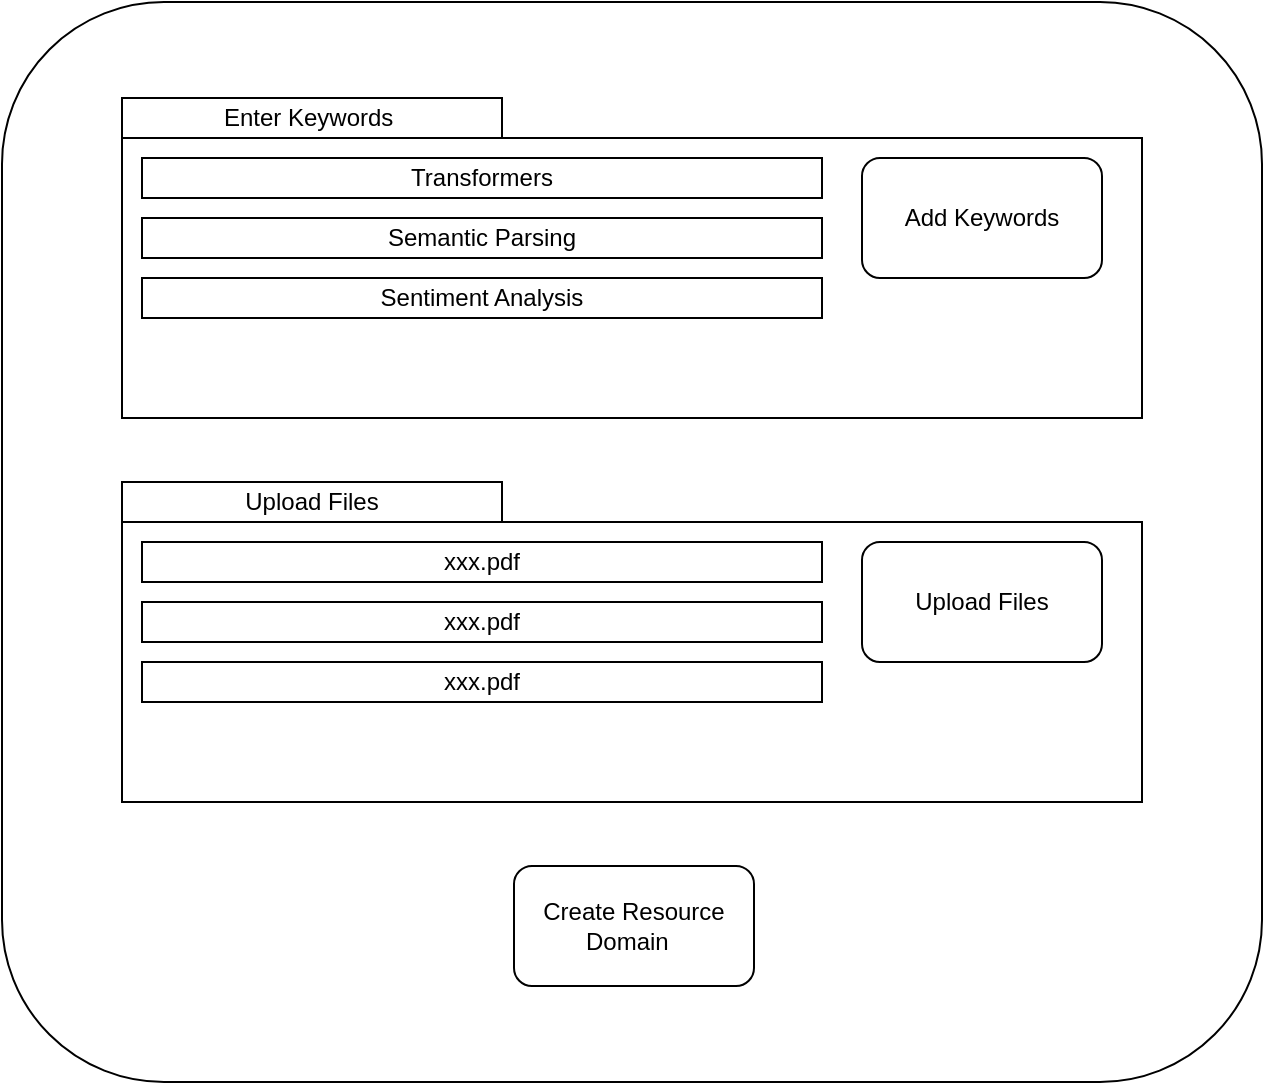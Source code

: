 <mxfile version="13.7.3" type="github">
  <diagram id="C5RBs43oDa-KdzZeNtuy" name="Page-1">
    <mxGraphModel dx="1047" dy="812" grid="1" gridSize="10" guides="1" tooltips="1" connect="1" arrows="1" fold="1" page="1" pageScale="1" pageWidth="827" pageHeight="1169" math="0" shadow="0">
      <root>
        <mxCell id="WIyWlLk6GJQsqaUBKTNV-0" />
        <mxCell id="WIyWlLk6GJQsqaUBKTNV-1" parent="WIyWlLk6GJQsqaUBKTNV-0" />
        <mxCell id="mqhKiFu5YFuA_Pw7x4gI-0" value="" style="group" vertex="1" connectable="0" parent="WIyWlLk6GJQsqaUBKTNV-1">
          <mxGeometry x="30" y="120" width="630" height="540" as="geometry" />
        </mxCell>
        <mxCell id="XRujS5yeMKPGucZoT4yX-9" value="" style="rounded=1;whiteSpace=wrap;html=1;" parent="mqhKiFu5YFuA_Pw7x4gI-0" vertex="1">
          <mxGeometry width="630" height="540" as="geometry" />
        </mxCell>
        <mxCell id="NUBPvpAzCJjT9DOlmw2v-7" value="" style="group" parent="mqhKiFu5YFuA_Pw7x4gI-0" vertex="1" connectable="0">
          <mxGeometry x="60" y="48" width="510" height="160" as="geometry" />
        </mxCell>
        <mxCell id="NUBPvpAzCJjT9DOlmw2v-3" value="" style="rounded=0;whiteSpace=wrap;html=1;" parent="NUBPvpAzCJjT9DOlmw2v-7" vertex="1">
          <mxGeometry y="20" width="510" height="140" as="geometry" />
        </mxCell>
        <mxCell id="NUBPvpAzCJjT9DOlmw2v-1" value="Transformers" style="rounded=0;whiteSpace=wrap;html=1;" parent="NUBPvpAzCJjT9DOlmw2v-7" vertex="1">
          <mxGeometry x="10" y="30" width="340" height="20" as="geometry" />
        </mxCell>
        <mxCell id="NUBPvpAzCJjT9DOlmw2v-2" value="Add Keywords" style="rounded=1;whiteSpace=wrap;html=1;" parent="NUBPvpAzCJjT9DOlmw2v-7" vertex="1">
          <mxGeometry x="370" y="30" width="120" height="60" as="geometry" />
        </mxCell>
        <mxCell id="NUBPvpAzCJjT9DOlmw2v-4" value="Sentiment Analysis" style="rounded=0;whiteSpace=wrap;html=1;" parent="NUBPvpAzCJjT9DOlmw2v-7" vertex="1">
          <mxGeometry x="10" y="90" width="340" height="20" as="geometry" />
        </mxCell>
        <mxCell id="NUBPvpAzCJjT9DOlmw2v-5" value="Semantic Parsing" style="rounded=0;whiteSpace=wrap;html=1;" parent="NUBPvpAzCJjT9DOlmw2v-7" vertex="1">
          <mxGeometry x="10" y="60" width="340" height="20" as="geometry" />
        </mxCell>
        <mxCell id="NUBPvpAzCJjT9DOlmw2v-6" value="Enter Keywords&amp;nbsp;" style="rounded=0;whiteSpace=wrap;html=1;" parent="NUBPvpAzCJjT9DOlmw2v-7" vertex="1">
          <mxGeometry width="190" height="20" as="geometry" />
        </mxCell>
        <mxCell id="XRujS5yeMKPGucZoT4yX-1" value="" style="group" parent="mqhKiFu5YFuA_Pw7x4gI-0" vertex="1" connectable="0">
          <mxGeometry x="60" y="240" width="510" height="160" as="geometry" />
        </mxCell>
        <mxCell id="XRujS5yeMKPGucZoT4yX-2" value="" style="rounded=0;whiteSpace=wrap;html=1;" parent="XRujS5yeMKPGucZoT4yX-1" vertex="1">
          <mxGeometry y="20" width="510" height="140" as="geometry" />
        </mxCell>
        <mxCell id="XRujS5yeMKPGucZoT4yX-3" value="xxx.pdf" style="rounded=0;whiteSpace=wrap;html=1;" parent="XRujS5yeMKPGucZoT4yX-1" vertex="1">
          <mxGeometry x="10" y="30" width="340" height="20" as="geometry" />
        </mxCell>
        <mxCell id="XRujS5yeMKPGucZoT4yX-4" value="Upload Files" style="rounded=1;whiteSpace=wrap;html=1;" parent="XRujS5yeMKPGucZoT4yX-1" vertex="1">
          <mxGeometry x="370" y="30" width="120" height="60" as="geometry" />
        </mxCell>
        <mxCell id="XRujS5yeMKPGucZoT4yX-5" value="xxx.pdf" style="rounded=0;whiteSpace=wrap;html=1;" parent="XRujS5yeMKPGucZoT4yX-1" vertex="1">
          <mxGeometry x="10" y="90" width="340" height="20" as="geometry" />
        </mxCell>
        <mxCell id="XRujS5yeMKPGucZoT4yX-6" value="xxx.pdf" style="rounded=0;whiteSpace=wrap;html=1;" parent="XRujS5yeMKPGucZoT4yX-1" vertex="1">
          <mxGeometry x="10" y="60" width="340" height="20" as="geometry" />
        </mxCell>
        <mxCell id="XRujS5yeMKPGucZoT4yX-7" value="Upload Files" style="rounded=0;whiteSpace=wrap;html=1;" parent="XRujS5yeMKPGucZoT4yX-1" vertex="1">
          <mxGeometry width="190" height="20" as="geometry" />
        </mxCell>
        <mxCell id="XRujS5yeMKPGucZoT4yX-8" value="Create Resource Domain &amp;nbsp;" style="rounded=1;whiteSpace=wrap;html=1;" parent="mqhKiFu5YFuA_Pw7x4gI-0" vertex="1">
          <mxGeometry x="256" y="432" width="120" height="60" as="geometry" />
        </mxCell>
      </root>
    </mxGraphModel>
  </diagram>
</mxfile>
